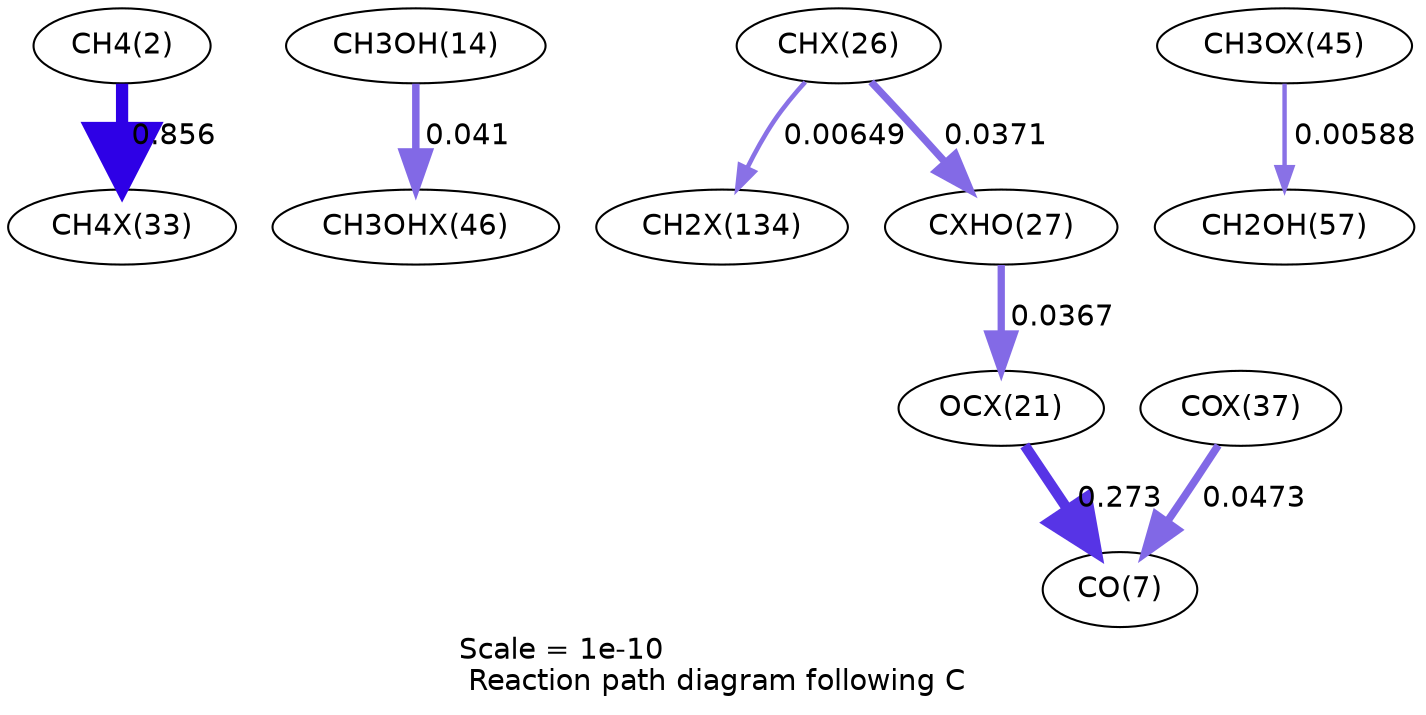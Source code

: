 digraph reaction_paths {
center=1;
s4 -> s44[fontname="Helvetica", penwidth=5.88, arrowsize=2.94, color="0.7, 1.36, 0.9"
, label=" 0.856"];
s16 -> s54[fontname="Helvetica", penwidth=3.59, arrowsize=1.79, color="0.7, 0.541, 0.9"
, label=" 0.041"];
s42 -> s58[fontname="Helvetica", penwidth=2.2, arrowsize=1.1, color="0.7, 0.506, 0.9"
, label=" 0.00649"];
s42 -> s43[fontname="Helvetica", penwidth=3.51, arrowsize=1.76, color="0.7, 0.537, 0.9"
, label=" 0.0371"];
s53 -> s22[fontname="Helvetica", penwidth=2.12, arrowsize=1.06, color="0.7, 0.506, 0.9"
, label=" 0.00588"];
s43 -> s38[fontname="Helvetica", penwidth=3.5, arrowsize=1.75, color="0.7, 0.537, 0.9"
, label=" 0.0367"];
s38 -> s9[fontname="Helvetica", penwidth=5.02, arrowsize=2.51, color="0.7, 0.773, 0.9"
, label=" 0.273"];
s48 -> s9[fontname="Helvetica", penwidth=3.7, arrowsize=1.85, color="0.7, 0.547, 0.9"
, label=" 0.0473"];
s4 [ fontname="Helvetica", label="CH4(2)"];
s9 [ fontname="Helvetica", label="CO(7)"];
s16 [ fontname="Helvetica", label="CH3OH(14)"];
s22 [ fontname="Helvetica", label="CH2OH(57)"];
s38 [ fontname="Helvetica", label="OCX(21)"];
s42 [ fontname="Helvetica", label="CHX(26)"];
s43 [ fontname="Helvetica", label="CXHO(27)"];
s44 [ fontname="Helvetica", label="CH4X(33)"];
s48 [ fontname="Helvetica", label="COX(37)"];
s53 [ fontname="Helvetica", label="CH3OX(45)"];
s54 [ fontname="Helvetica", label="CH3OHX(46)"];
s58 [ fontname="Helvetica", label="CH2X(134)"];
 label = "Scale = 1e-10\l Reaction path diagram following C";
 fontname = "Helvetica";
}
